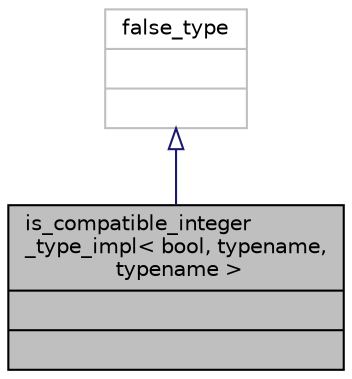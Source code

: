 digraph "is_compatible_integer_type_impl&lt; bool, typename, typename &gt;"
{
 // LATEX_PDF_SIZE
  edge [fontname="Helvetica",fontsize="10",labelfontname="Helvetica",labelfontsize="10"];
  node [fontname="Helvetica",fontsize="10",shape=record];
  Node1 [label="{is_compatible_integer\l_type_impl\< bool, typename,\l typename \>\n||}",height=0.2,width=0.4,color="black", fillcolor="grey75", style="filled", fontcolor="black",tooltip=" "];
  Node2 -> Node1 [dir="back",color="midnightblue",fontsize="10",style="solid",arrowtail="onormal",fontname="Helvetica"];
  Node2 [label="{false_type\n||}",height=0.2,width=0.4,color="grey75", fillcolor="white", style="filled",tooltip=" "];
}
